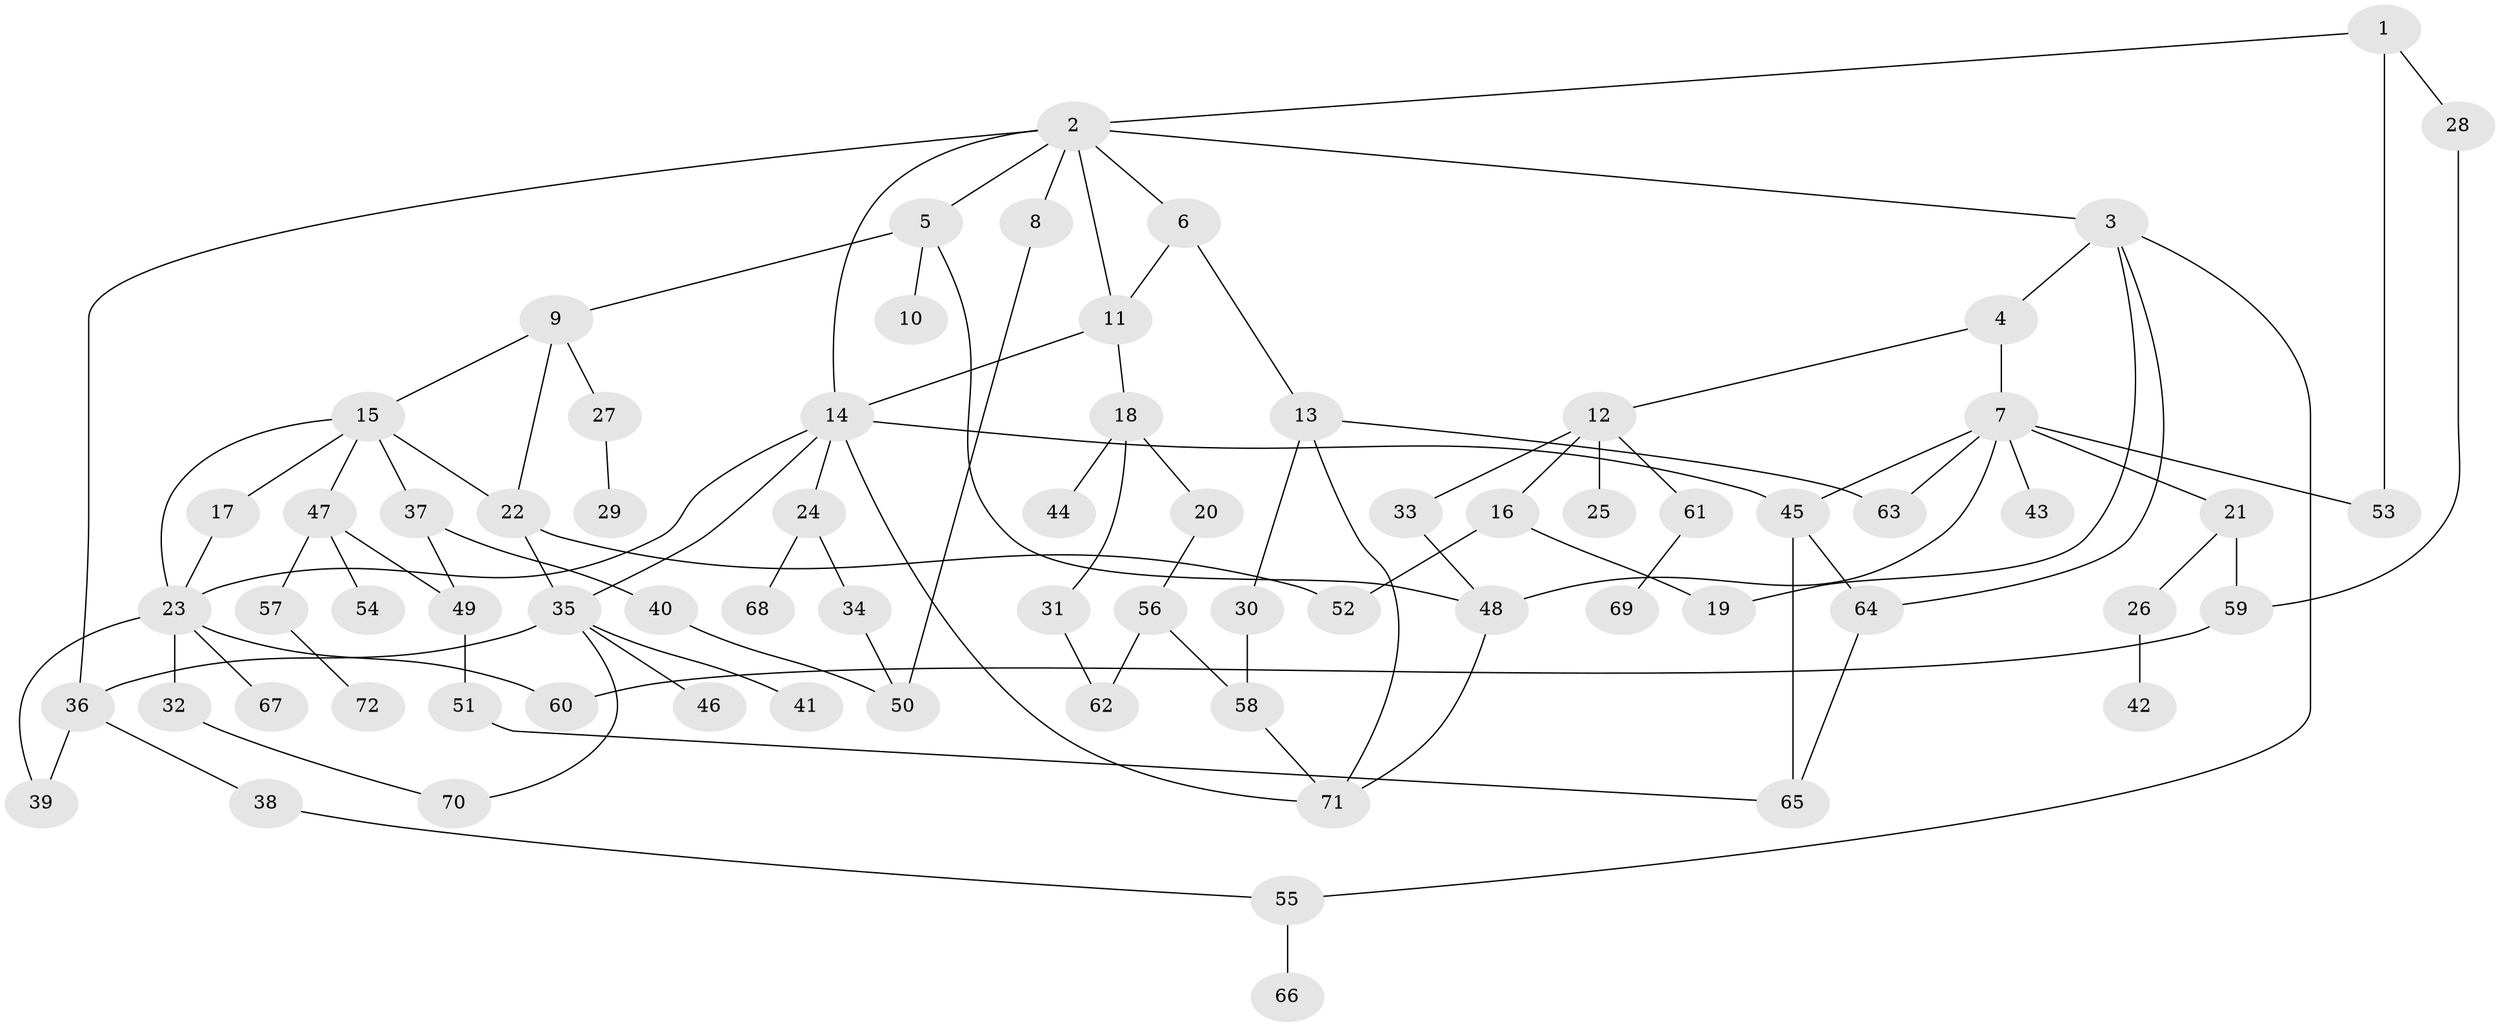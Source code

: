 // Generated by graph-tools (version 1.1) at 2025/01/03/09/25 03:01:00]
// undirected, 72 vertices, 101 edges
graph export_dot {
graph [start="1"]
  node [color=gray90,style=filled];
  1;
  2;
  3;
  4;
  5;
  6;
  7;
  8;
  9;
  10;
  11;
  12;
  13;
  14;
  15;
  16;
  17;
  18;
  19;
  20;
  21;
  22;
  23;
  24;
  25;
  26;
  27;
  28;
  29;
  30;
  31;
  32;
  33;
  34;
  35;
  36;
  37;
  38;
  39;
  40;
  41;
  42;
  43;
  44;
  45;
  46;
  47;
  48;
  49;
  50;
  51;
  52;
  53;
  54;
  55;
  56;
  57;
  58;
  59;
  60;
  61;
  62;
  63;
  64;
  65;
  66;
  67;
  68;
  69;
  70;
  71;
  72;
  1 -- 2;
  1 -- 28;
  1 -- 53;
  2 -- 3;
  2 -- 5;
  2 -- 6;
  2 -- 8;
  2 -- 36;
  2 -- 14;
  2 -- 11;
  3 -- 4;
  3 -- 19;
  3 -- 64;
  3 -- 55;
  4 -- 7;
  4 -- 12;
  5 -- 9;
  5 -- 10;
  5 -- 48;
  6 -- 11;
  6 -- 13;
  7 -- 21;
  7 -- 43;
  7 -- 53;
  7 -- 63;
  7 -- 48;
  7 -- 45;
  8 -- 50;
  9 -- 15;
  9 -- 27;
  9 -- 22;
  11 -- 14;
  11 -- 18;
  12 -- 16;
  12 -- 25;
  12 -- 33;
  12 -- 61;
  13 -- 30;
  13 -- 71;
  13 -- 63;
  14 -- 24;
  14 -- 45;
  14 -- 71;
  14 -- 35;
  14 -- 23;
  15 -- 17;
  15 -- 22;
  15 -- 23;
  15 -- 37;
  15 -- 47;
  16 -- 52;
  16 -- 19;
  17 -- 23;
  18 -- 20;
  18 -- 31;
  18 -- 44;
  20 -- 56;
  21 -- 26;
  21 -- 59;
  22 -- 35;
  22 -- 52;
  23 -- 32;
  23 -- 39;
  23 -- 60;
  23 -- 67;
  24 -- 34;
  24 -- 68;
  26 -- 42;
  27 -- 29;
  28 -- 59;
  30 -- 58;
  31 -- 62;
  32 -- 70;
  33 -- 48;
  34 -- 50;
  35 -- 36;
  35 -- 41;
  35 -- 46;
  35 -- 70;
  36 -- 38;
  36 -- 39;
  37 -- 40;
  37 -- 49;
  38 -- 55;
  40 -- 50;
  45 -- 65;
  45 -- 64;
  47 -- 49;
  47 -- 54;
  47 -- 57;
  48 -- 71;
  49 -- 51;
  51 -- 65;
  55 -- 66;
  56 -- 62;
  56 -- 58;
  57 -- 72;
  58 -- 71;
  59 -- 60;
  61 -- 69;
  64 -- 65;
}
